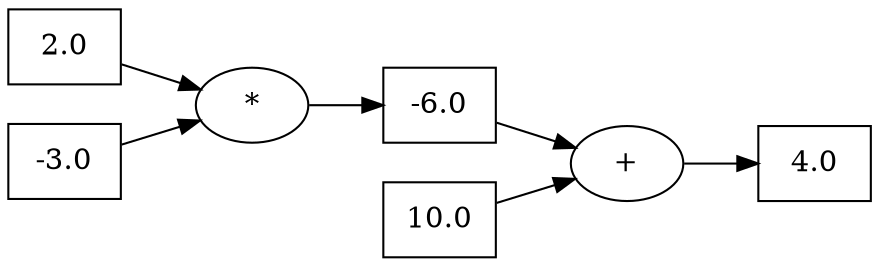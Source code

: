 digraph {
rankdir=LR;
n5 [label="{ 4.0 }", shape=record];
n5plus [label="+"];
n5plus -> n5;
n4 [label="{ -6.0 }", shape=record];
n4mul [label="*"];
n4mul -> n4;
n1 [label="{ 2.0 }", shape=record];
n2 [label="{ -3.0 }", shape=record];
n3 [label="{ 10.0 }", shape=record];
n4 -> n5plus;
n1 -> n4mul;
n2 -> n4mul;
n3 -> n5plus;
}
